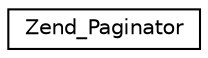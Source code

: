 digraph G
{
  edge [fontname="Helvetica",fontsize="10",labelfontname="Helvetica",labelfontsize="10"];
  node [fontname="Helvetica",fontsize="10",shape=record];
  rankdir="LR";
  Node1 [label="Zend_Paginator",height=0.2,width=0.4,color="black", fillcolor="white", style="filled",URL="$class_zend___paginator.html"];
}
